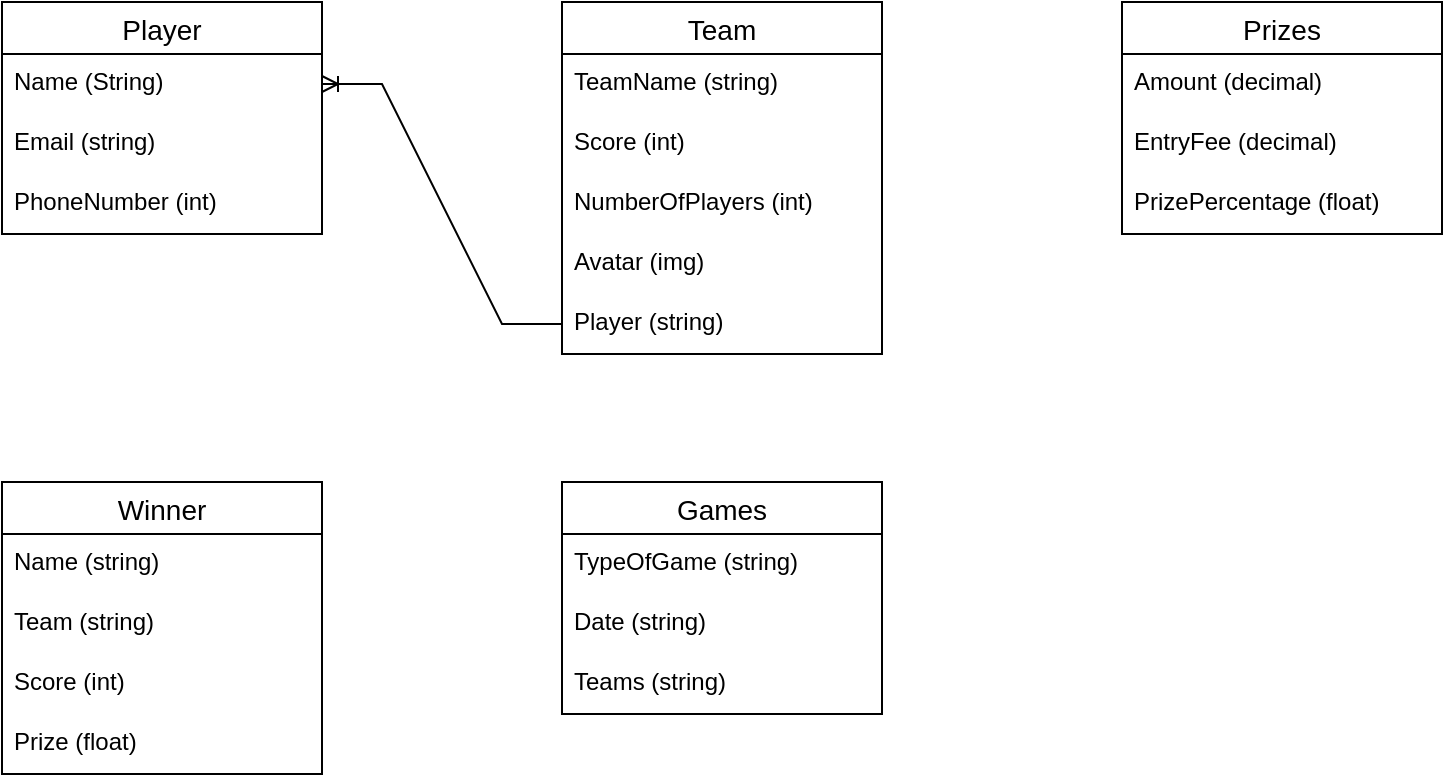 <mxfile version="16.5.3" type="device"><diagram id="ngjirNgSg1zOut4eBGG8" name="Page-1"><mxGraphModel dx="1381" dy="798" grid="1" gridSize="10" guides="1" tooltips="1" connect="1" arrows="1" fold="1" page="1" pageScale="1" pageWidth="827" pageHeight="1169" background="none" math="0" shadow="0"><root><mxCell id="0"/><mxCell id="1" parent="0"/><mxCell id="2sElf0P6aD_4Uiz9x6H3-1" value="Player" style="swimlane;fontStyle=0;childLayout=stackLayout;horizontal=1;startSize=26;horizontalStack=0;resizeParent=1;resizeParentMax=0;resizeLast=0;collapsible=1;marginBottom=0;align=center;fontSize=14;" vertex="1" parent="1"><mxGeometry x="40" y="40" width="160" height="116" as="geometry"/></mxCell><mxCell id="2sElf0P6aD_4Uiz9x6H3-2" value="Name (String)" style="text;strokeColor=none;fillColor=none;spacingLeft=4;spacingRight=4;overflow=hidden;rotatable=0;points=[[0,0.5],[1,0.5]];portConstraint=eastwest;fontSize=12;" vertex="1" parent="2sElf0P6aD_4Uiz9x6H3-1"><mxGeometry y="26" width="160" height="30" as="geometry"/></mxCell><mxCell id="2sElf0P6aD_4Uiz9x6H3-4" value="Email (string)" style="text;strokeColor=none;fillColor=none;spacingLeft=4;spacingRight=4;overflow=hidden;rotatable=0;points=[[0,0.5],[1,0.5]];portConstraint=eastwest;fontSize=12;" vertex="1" parent="2sElf0P6aD_4Uiz9x6H3-1"><mxGeometry y="56" width="160" height="30" as="geometry"/></mxCell><mxCell id="2sElf0P6aD_4Uiz9x6H3-5" value="PhoneNumber (int)" style="text;strokeColor=none;fillColor=none;spacingLeft=4;spacingRight=4;overflow=hidden;rotatable=0;points=[[0,0.5],[1,0.5]];portConstraint=eastwest;fontSize=12;" vertex="1" parent="2sElf0P6aD_4Uiz9x6H3-1"><mxGeometry y="86" width="160" height="30" as="geometry"/></mxCell><mxCell id="2sElf0P6aD_4Uiz9x6H3-6" value="Team" style="swimlane;fontStyle=0;childLayout=stackLayout;horizontal=1;startSize=26;horizontalStack=0;resizeParent=1;resizeParentMax=0;resizeLast=0;collapsible=1;marginBottom=0;align=center;fontSize=14;" vertex="1" parent="1"><mxGeometry x="320" y="40" width="160" height="176" as="geometry"/></mxCell><mxCell id="2sElf0P6aD_4Uiz9x6H3-7" value="TeamName (string)" style="text;strokeColor=none;fillColor=none;spacingLeft=4;spacingRight=4;overflow=hidden;rotatable=0;points=[[0,0.5],[1,0.5]];portConstraint=eastwest;fontSize=12;" vertex="1" parent="2sElf0P6aD_4Uiz9x6H3-6"><mxGeometry y="26" width="160" height="30" as="geometry"/></mxCell><mxCell id="2sElf0P6aD_4Uiz9x6H3-8" value="Score (int)" style="text;strokeColor=none;fillColor=none;spacingLeft=4;spacingRight=4;overflow=hidden;rotatable=0;points=[[0,0.5],[1,0.5]];portConstraint=eastwest;fontSize=12;" vertex="1" parent="2sElf0P6aD_4Uiz9x6H3-6"><mxGeometry y="56" width="160" height="30" as="geometry"/></mxCell><mxCell id="2sElf0P6aD_4Uiz9x6H3-9" value="NumberOfPlayers (int)" style="text;strokeColor=none;fillColor=none;spacingLeft=4;spacingRight=4;overflow=hidden;rotatable=0;points=[[0,0.5],[1,0.5]];portConstraint=eastwest;fontSize=12;" vertex="1" parent="2sElf0P6aD_4Uiz9x6H3-6"><mxGeometry y="86" width="160" height="30" as="geometry"/></mxCell><mxCell id="2sElf0P6aD_4Uiz9x6H3-28" value="Avatar (img)" style="text;strokeColor=none;fillColor=none;spacingLeft=4;spacingRight=4;overflow=hidden;rotatable=0;points=[[0,0.5],[1,0.5]];portConstraint=eastwest;fontSize=12;" vertex="1" parent="2sElf0P6aD_4Uiz9x6H3-6"><mxGeometry y="116" width="160" height="30" as="geometry"/></mxCell><mxCell id="2sElf0P6aD_4Uiz9x6H3-29" value="Player (string)" style="text;strokeColor=none;fillColor=none;spacingLeft=4;spacingRight=4;overflow=hidden;rotatable=0;points=[[0,0.5],[1,0.5]];portConstraint=eastwest;fontSize=12;" vertex="1" parent="2sElf0P6aD_4Uiz9x6H3-6"><mxGeometry y="146" width="160" height="30" as="geometry"/></mxCell><mxCell id="2sElf0P6aD_4Uiz9x6H3-10" value="Prizes" style="swimlane;fontStyle=0;childLayout=stackLayout;horizontal=1;startSize=26;horizontalStack=0;resizeParent=1;resizeParentMax=0;resizeLast=0;collapsible=1;marginBottom=0;align=center;fontSize=14;" vertex="1" parent="1"><mxGeometry x="600" y="40" width="160" height="116" as="geometry"/></mxCell><mxCell id="2sElf0P6aD_4Uiz9x6H3-11" value="Amount (decimal)" style="text;strokeColor=none;fillColor=none;spacingLeft=4;spacingRight=4;overflow=hidden;rotatable=0;points=[[0,0.5],[1,0.5]];portConstraint=eastwest;fontSize=12;" vertex="1" parent="2sElf0P6aD_4Uiz9x6H3-10"><mxGeometry y="26" width="160" height="30" as="geometry"/></mxCell><mxCell id="2sElf0P6aD_4Uiz9x6H3-14" value="EntryFee (decimal)" style="text;strokeColor=none;fillColor=none;spacingLeft=4;spacingRight=4;overflow=hidden;rotatable=0;points=[[0,0.5],[1,0.5]];portConstraint=eastwest;fontSize=12;" vertex="1" parent="2sElf0P6aD_4Uiz9x6H3-10"><mxGeometry y="56" width="160" height="30" as="geometry"/></mxCell><mxCell id="2sElf0P6aD_4Uiz9x6H3-15" value="PrizePercentage (float)" style="text;strokeColor=none;fillColor=none;spacingLeft=4;spacingRight=4;overflow=hidden;rotatable=0;points=[[0,0.5],[1,0.5]];portConstraint=eastwest;fontSize=12;" vertex="1" parent="2sElf0P6aD_4Uiz9x6H3-10"><mxGeometry y="86" width="160" height="30" as="geometry"/></mxCell><mxCell id="2sElf0P6aD_4Uiz9x6H3-16" value="Winner" style="swimlane;fontStyle=0;childLayout=stackLayout;horizontal=1;startSize=26;horizontalStack=0;resizeParent=1;resizeParentMax=0;resizeLast=0;collapsible=1;marginBottom=0;align=center;fontSize=14;" vertex="1" parent="1"><mxGeometry x="40" y="280" width="160" height="146" as="geometry"/></mxCell><mxCell id="2sElf0P6aD_4Uiz9x6H3-17" value="Name (string)" style="text;strokeColor=none;fillColor=none;spacingLeft=4;spacingRight=4;overflow=hidden;rotatable=0;points=[[0,0.5],[1,0.5]];portConstraint=eastwest;fontSize=12;" vertex="1" parent="2sElf0P6aD_4Uiz9x6H3-16"><mxGeometry y="26" width="160" height="30" as="geometry"/></mxCell><mxCell id="2sElf0P6aD_4Uiz9x6H3-18" value="Team (string)" style="text;strokeColor=none;fillColor=none;spacingLeft=4;spacingRight=4;overflow=hidden;rotatable=0;points=[[0,0.5],[1,0.5]];portConstraint=eastwest;fontSize=12;" vertex="1" parent="2sElf0P6aD_4Uiz9x6H3-16"><mxGeometry y="56" width="160" height="30" as="geometry"/></mxCell><mxCell id="2sElf0P6aD_4Uiz9x6H3-19" value="Score (int)" style="text;strokeColor=none;fillColor=none;spacingLeft=4;spacingRight=4;overflow=hidden;rotatable=0;points=[[0,0.5],[1,0.5]];portConstraint=eastwest;fontSize=12;" vertex="1" parent="2sElf0P6aD_4Uiz9x6H3-16"><mxGeometry y="86" width="160" height="30" as="geometry"/></mxCell><mxCell id="2sElf0P6aD_4Uiz9x6H3-20" value="Prize (float)" style="text;strokeColor=none;fillColor=none;spacingLeft=4;spacingRight=4;overflow=hidden;rotatable=0;points=[[0,0.5],[1,0.5]];portConstraint=eastwest;fontSize=12;" vertex="1" parent="2sElf0P6aD_4Uiz9x6H3-16"><mxGeometry y="116" width="160" height="30" as="geometry"/></mxCell><mxCell id="2sElf0P6aD_4Uiz9x6H3-21" value="Games" style="swimlane;fontStyle=0;childLayout=stackLayout;horizontal=1;startSize=26;horizontalStack=0;resizeParent=1;resizeParentMax=0;resizeLast=0;collapsible=1;marginBottom=0;align=center;fontSize=14;" vertex="1" parent="1"><mxGeometry x="320" y="280" width="160" height="116" as="geometry"/></mxCell><mxCell id="2sElf0P6aD_4Uiz9x6H3-22" value="TypeOfGame (string)" style="text;strokeColor=none;fillColor=none;spacingLeft=4;spacingRight=4;overflow=hidden;rotatable=0;points=[[0,0.5],[1,0.5]];portConstraint=eastwest;fontSize=12;" vertex="1" parent="2sElf0P6aD_4Uiz9x6H3-21"><mxGeometry y="26" width="160" height="30" as="geometry"/></mxCell><mxCell id="2sElf0P6aD_4Uiz9x6H3-23" value="Date (string)" style="text;strokeColor=none;fillColor=none;spacingLeft=4;spacingRight=4;overflow=hidden;rotatable=0;points=[[0,0.5],[1,0.5]];portConstraint=eastwest;fontSize=12;" vertex="1" parent="2sElf0P6aD_4Uiz9x6H3-21"><mxGeometry y="56" width="160" height="30" as="geometry"/></mxCell><mxCell id="2sElf0P6aD_4Uiz9x6H3-25" value="Teams (string)" style="text;strokeColor=none;fillColor=none;spacingLeft=4;spacingRight=4;overflow=hidden;rotatable=0;points=[[0,0.5],[1,0.5]];portConstraint=eastwest;fontSize=12;" vertex="1" parent="2sElf0P6aD_4Uiz9x6H3-21"><mxGeometry y="86" width="160" height="30" as="geometry"/></mxCell><mxCell id="2sElf0P6aD_4Uiz9x6H3-27" value="" style="edgeStyle=entityRelationEdgeStyle;fontSize=12;html=1;endArrow=ERoneToMany;rounded=0;exitX=0;exitY=0.5;exitDx=0;exitDy=0;" edge="1" parent="1" source="2sElf0P6aD_4Uiz9x6H3-29" target="2sElf0P6aD_4Uiz9x6H3-2"><mxGeometry width="100" height="100" relative="1" as="geometry"><mxPoint x="190" y="270" as="sourcePoint"/><mxPoint x="290" y="170" as="targetPoint"/></mxGeometry></mxCell></root></mxGraphModel></diagram></mxfile>